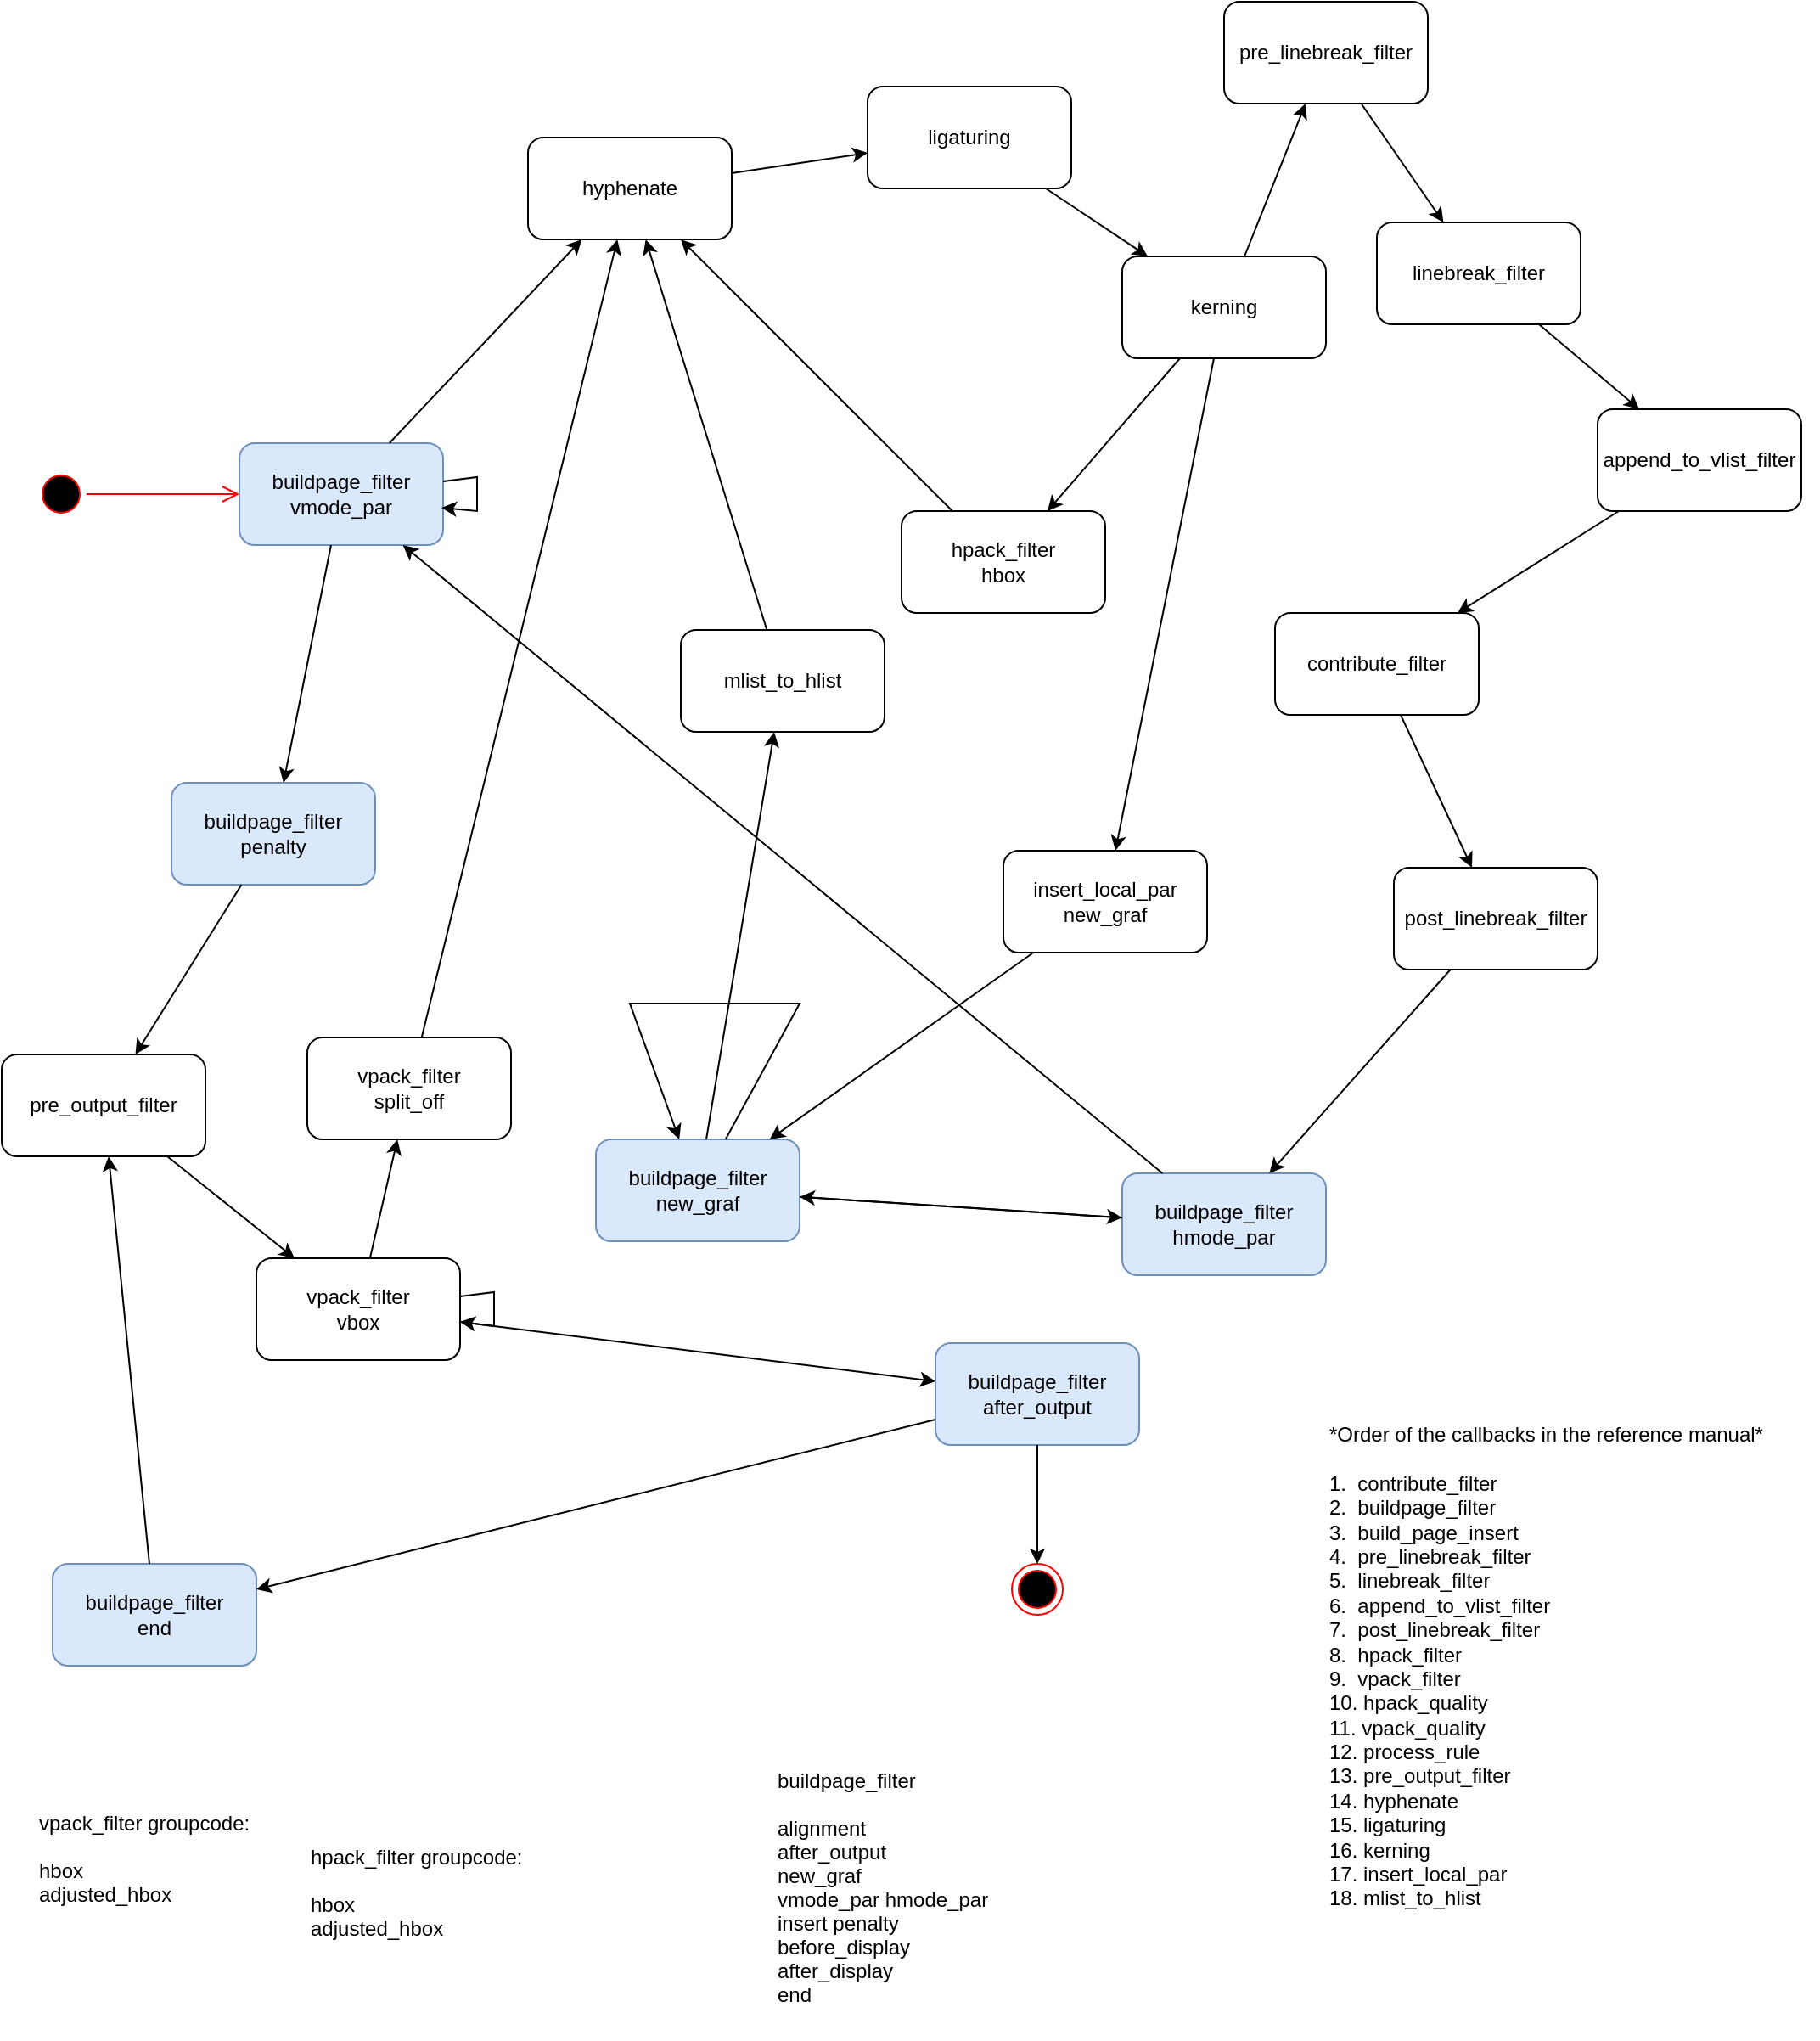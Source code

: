<mxfile version="20.7.4" type="github">
  <diagram id="zfaEt4gKCj_0UKEIoMqn" name="Page-1">
    <mxGraphModel dx="2282" dy="1315" grid="1" gridSize="10" guides="1" tooltips="1" connect="1" arrows="1" fold="1" page="1" pageScale="1" pageWidth="850" pageHeight="1100" math="0" shadow="0">
      <root>
        <mxCell id="0" />
        <mxCell id="1" parent="0" />
        <mxCell id="djWxkopLFHNJiZqGL8su-4" value="&lt;div&gt;buildpage_filter&lt;/div&gt;&lt;div&gt;vmode_par&lt;br&gt;&lt;/div&gt;" style="rounded=1;whiteSpace=wrap;html=1;fillColor=#dae8fc;strokeColor=#6c8ebf;" parent="1" vertex="1">
          <mxGeometry x="-120" y="530" width="120" height="60" as="geometry" />
        </mxCell>
        <mxCell id="otv5-7mAPzJiCk5ETvPB-1" value="hyphenate" style="rounded=1;whiteSpace=wrap;html=1;" parent="1" vertex="1">
          <mxGeometry x="50" y="350" width="120" height="60" as="geometry" />
        </mxCell>
        <mxCell id="otv5-7mAPzJiCk5ETvPB-4" value="ligaturing" style="rounded=1;whiteSpace=wrap;html=1;" parent="1" vertex="1">
          <mxGeometry x="250" y="320" width="120" height="60" as="geometry" />
        </mxCell>
        <mxCell id="otv5-7mAPzJiCk5ETvPB-5" value="&lt;div&gt;insert_local_par&lt;/div&gt;&lt;div&gt;new_graf&lt;br&gt;&lt;/div&gt;" style="rounded=1;whiteSpace=wrap;html=1;" parent="1" vertex="1">
          <mxGeometry x="330" y="770" width="120" height="60" as="geometry" />
        </mxCell>
        <mxCell id="otv5-7mAPzJiCk5ETvPB-6" value="kerning" style="rounded=1;whiteSpace=wrap;html=1;" parent="1" vertex="1">
          <mxGeometry x="400" y="420" width="120" height="60" as="geometry" />
        </mxCell>
        <mxCell id="otv5-7mAPzJiCk5ETvPB-7" value="&lt;div&gt;hpack_filter&lt;/div&gt;&lt;div&gt;hbox&lt;br&gt;&lt;/div&gt;" style="rounded=1;whiteSpace=wrap;html=1;" parent="1" vertex="1">
          <mxGeometry x="270" y="570" width="120" height="60" as="geometry" />
        </mxCell>
        <mxCell id="otv5-7mAPzJiCk5ETvPB-18" value="&lt;div&gt;buildpage_filter&lt;/div&gt;&lt;div&gt;hmode_par&lt;br&gt;&lt;/div&gt;" style="rounded=1;whiteSpace=wrap;html=1;fillColor=#dae8fc;strokeColor=#6c8ebf;" parent="1" vertex="1">
          <mxGeometry x="400" y="960" width="120" height="60" as="geometry" />
        </mxCell>
        <mxCell id="otv5-7mAPzJiCk5ETvPB-19" value="&lt;div&gt;buildpage_filter&lt;/div&gt;&lt;div&gt;new_graf&lt;br&gt;&lt;/div&gt;" style="rounded=1;whiteSpace=wrap;html=1;fillColor=#dae8fc;strokeColor=#6c8ebf;" parent="1" vertex="1">
          <mxGeometry x="90" y="940" width="120" height="60" as="geometry" />
        </mxCell>
        <mxCell id="otv5-7mAPzJiCk5ETvPB-24" value="" style="endArrow=classic;html=1;rounded=0;" parent="1" source="otv5-7mAPzJiCk5ETvPB-19" target="otv5-7mAPzJiCk5ETvPB-18" edge="1">
          <mxGeometry width="50" height="50" relative="1" as="geometry">
            <mxPoint x="430" y="700" as="sourcePoint" />
            <mxPoint x="480" y="650" as="targetPoint" />
          </mxGeometry>
        </mxCell>
        <mxCell id="otv5-7mAPzJiCk5ETvPB-25" value="" style="endArrow=classic;html=1;rounded=0;sketch=0;strokeColor=default;" parent="1" source="otv5-7mAPzJiCk5ETvPB-1" target="otv5-7mAPzJiCk5ETvPB-4" edge="1">
          <mxGeometry width="50" height="50" relative="1" as="geometry">
            <mxPoint x="180" y="470" as="sourcePoint" />
            <mxPoint x="310" y="410" as="targetPoint" />
          </mxGeometry>
        </mxCell>
        <mxCell id="otv5-7mAPzJiCk5ETvPB-26" value="" style="endArrow=classic;html=1;rounded=0;sketch=0;strokeColor=default;" parent="1" source="djWxkopLFHNJiZqGL8su-4" target="otv5-7mAPzJiCk5ETvPB-1" edge="1">
          <mxGeometry width="50" height="50" relative="1" as="geometry">
            <mxPoint x="430" y="700" as="sourcePoint" />
            <mxPoint x="480" y="650" as="targetPoint" />
          </mxGeometry>
        </mxCell>
        <mxCell id="otv5-7mAPzJiCk5ETvPB-27" value="" style="endArrow=classic;html=1;rounded=0;sketch=0;strokeColor=default;" parent="1" source="otv5-7mAPzJiCk5ETvPB-4" target="otv5-7mAPzJiCk5ETvPB-6" edge="1">
          <mxGeometry width="50" height="50" relative="1" as="geometry">
            <mxPoint x="410" y="270" as="sourcePoint" />
            <mxPoint x="460" y="220" as="targetPoint" />
          </mxGeometry>
        </mxCell>
        <mxCell id="otv5-7mAPzJiCk5ETvPB-28" value="" style="endArrow=classic;html=1;rounded=0;sketch=0;strokeColor=default;" parent="1" source="otv5-7mAPzJiCk5ETvPB-6" target="otv5-7mAPzJiCk5ETvPB-7" edge="1">
          <mxGeometry width="50" height="50" relative="1" as="geometry">
            <mxPoint x="450" y="720" as="sourcePoint" />
            <mxPoint x="500" y="670" as="targetPoint" />
          </mxGeometry>
        </mxCell>
        <mxCell id="otv5-7mAPzJiCk5ETvPB-29" value="" style="endArrow=classic;html=1;rounded=0;sketch=0;strokeColor=default;" parent="1" source="otv5-7mAPzJiCk5ETvPB-7" target="otv5-7mAPzJiCk5ETvPB-1" edge="1">
          <mxGeometry width="50" height="50" relative="1" as="geometry">
            <mxPoint x="460" y="730" as="sourcePoint" />
            <mxPoint x="510" y="680" as="targetPoint" />
          </mxGeometry>
        </mxCell>
        <mxCell id="otv5-7mAPzJiCk5ETvPB-30" value="" style="endArrow=classic;html=1;rounded=0;sketch=0;strokeColor=default;" parent="1" source="otv5-7mAPzJiCk5ETvPB-5" target="otv5-7mAPzJiCk5ETvPB-19" edge="1">
          <mxGeometry width="50" height="50" relative="1" as="geometry">
            <mxPoint x="430" y="700" as="sourcePoint" />
            <mxPoint x="480" y="650" as="targetPoint" />
          </mxGeometry>
        </mxCell>
        <mxCell id="otv5-7mAPzJiCk5ETvPB-31" value="" style="endArrow=classic;html=1;rounded=0;sketch=0;strokeColor=default;" parent="1" source="otv5-7mAPzJiCk5ETvPB-6" target="otv5-7mAPzJiCk5ETvPB-5" edge="1">
          <mxGeometry width="50" height="50" relative="1" as="geometry">
            <mxPoint x="430" y="700" as="sourcePoint" />
            <mxPoint x="480" y="650" as="targetPoint" />
          </mxGeometry>
        </mxCell>
        <mxCell id="otv5-7mAPzJiCk5ETvPB-33" value="" style="endArrow=classic;html=1;rounded=0;sketch=0;strokeColor=default;" parent="1" source="otv5-7mAPzJiCk5ETvPB-19" target="otv5-7mAPzJiCk5ETvPB-19" edge="1">
          <mxGeometry width="50" height="50" relative="1" as="geometry">
            <mxPoint x="140" y="750" as="sourcePoint" />
            <mxPoint x="190" y="700" as="targetPoint" />
            <Array as="points">
              <mxPoint x="210" y="860" />
              <mxPoint x="110" y="860" />
            </Array>
          </mxGeometry>
        </mxCell>
        <mxCell id="otv5-7mAPzJiCk5ETvPB-34" value="" style="endArrow=classic;html=1;rounded=0;sketch=0;strokeColor=default;" parent="1" edge="1" target="69okxtc1C7XsFGIcPhdR-3" source="otv5-7mAPzJiCk5ETvPB-6">
          <mxGeometry width="50" height="50" relative="1" as="geometry">
            <mxPoint x="450" y="720" as="sourcePoint" />
            <mxPoint x="500" y="670" as="targetPoint" />
          </mxGeometry>
        </mxCell>
        <mxCell id="otv5-7mAPzJiCk5ETvPB-35" value="" style="endArrow=classic;html=1;rounded=0;sketch=0;strokeColor=default;" parent="1" source="otv5-7mAPzJiCk5ETvPB-40" target="otv5-7mAPzJiCk5ETvPB-1" edge="1">
          <mxGeometry width="50" height="50" relative="1" as="geometry">
            <mxPoint x="460" y="730" as="sourcePoint" />
            <mxPoint x="80" y="320" as="targetPoint" />
          </mxGeometry>
        </mxCell>
        <mxCell id="otv5-7mAPzJiCk5ETvPB-36" value="" style="endArrow=classic;html=1;rounded=0;sketch=0;strokeColor=default;" parent="1" source="otv5-7mAPzJiCk5ETvPB-19" target="otv5-7mAPzJiCk5ETvPB-40" edge="1">
          <mxGeometry width="50" height="50" relative="1" as="geometry">
            <mxPoint x="80" y="730" as="sourcePoint" />
            <mxPoint x="130" y="680" as="targetPoint" />
          </mxGeometry>
        </mxCell>
        <mxCell id="otv5-7mAPzJiCk5ETvPB-37" value="" style="endArrow=classic;html=1;rounded=0;sketch=0;strokeColor=default;" parent="1" source="otv5-7mAPzJiCk5ETvPB-18" target="otv5-7mAPzJiCk5ETvPB-19" edge="1">
          <mxGeometry width="50" height="50" relative="1" as="geometry">
            <mxPoint x="550" y="820" as="sourcePoint" />
            <mxPoint x="600" y="770" as="targetPoint" />
          </mxGeometry>
        </mxCell>
        <mxCell id="otv5-7mAPzJiCk5ETvPB-39" value="linebreak_filter" style="rounded=1;whiteSpace=wrap;html=1;" parent="1" vertex="1">
          <mxGeometry x="550" y="400" width="120" height="60" as="geometry" />
        </mxCell>
        <mxCell id="otv5-7mAPzJiCk5ETvPB-40" value="mlist_to_hlist" style="rounded=1;whiteSpace=wrap;html=1;" parent="1" vertex="1">
          <mxGeometry x="140" y="640" width="120" height="60" as="geometry" />
        </mxCell>
        <mxCell id="69okxtc1C7XsFGIcPhdR-1" value="append_to_vlist_filter" style="rounded=1;whiteSpace=wrap;html=1;" vertex="1" parent="1">
          <mxGeometry x="680" y="510" width="120" height="60" as="geometry" />
        </mxCell>
        <mxCell id="69okxtc1C7XsFGIcPhdR-2" value="&lt;div&gt;buildpage_filter&lt;/div&gt;&lt;div&gt;penalty&lt;br&gt;&lt;/div&gt;" style="rounded=1;whiteSpace=wrap;html=1;fillColor=#dae8fc;strokeColor=#6c8ebf;" vertex="1" parent="1">
          <mxGeometry x="-160" y="730" width="120" height="60" as="geometry" />
        </mxCell>
        <mxCell id="69okxtc1C7XsFGIcPhdR-3" value="pre_linebreak_filter" style="rounded=1;whiteSpace=wrap;html=1;" vertex="1" parent="1">
          <mxGeometry x="460" y="270" width="120" height="60" as="geometry" />
        </mxCell>
        <mxCell id="69okxtc1C7XsFGIcPhdR-4" value="" style="endArrow=classic;html=1;rounded=0;sketch=0;strokeColor=default;" edge="1" parent="1" source="69okxtc1C7XsFGIcPhdR-3" target="otv5-7mAPzJiCk5ETvPB-39">
          <mxGeometry width="50" height="50" relative="1" as="geometry">
            <mxPoint x="460" y="730" as="sourcePoint" />
            <mxPoint x="510" y="680" as="targetPoint" />
          </mxGeometry>
        </mxCell>
        <mxCell id="69okxtc1C7XsFGIcPhdR-5" value="" style="endArrow=classic;html=1;rounded=0;sketch=0;strokeColor=default;" edge="1" parent="1" source="otv5-7mAPzJiCk5ETvPB-39" target="69okxtc1C7XsFGIcPhdR-1">
          <mxGeometry width="50" height="50" relative="1" as="geometry">
            <mxPoint x="470" y="740" as="sourcePoint" />
            <mxPoint x="520" y="690" as="targetPoint" />
          </mxGeometry>
        </mxCell>
        <mxCell id="69okxtc1C7XsFGIcPhdR-6" value="" style="endArrow=classic;html=1;rounded=0;sketch=0;strokeColor=default;" edge="1" parent="1" source="69okxtc1C7XsFGIcPhdR-8" target="69okxtc1C7XsFGIcPhdR-9">
          <mxGeometry width="50" height="50" relative="1" as="geometry">
            <mxPoint x="480" y="750" as="sourcePoint" />
            <mxPoint x="530" y="700" as="targetPoint" />
          </mxGeometry>
        </mxCell>
        <mxCell id="69okxtc1C7XsFGIcPhdR-8" value="contribute_filter" style="rounded=1;whiteSpace=wrap;html=1;" vertex="1" parent="1">
          <mxGeometry x="490" y="630" width="120" height="60" as="geometry" />
        </mxCell>
        <mxCell id="69okxtc1C7XsFGIcPhdR-9" value="post_linebreak_filter" style="rounded=1;whiteSpace=wrap;html=1;" vertex="1" parent="1">
          <mxGeometry x="560" y="780" width="120" height="60" as="geometry" />
        </mxCell>
        <mxCell id="69okxtc1C7XsFGIcPhdR-10" value="pre_output_filter" style="rounded=1;whiteSpace=wrap;html=1;" vertex="1" parent="1">
          <mxGeometry x="-260" y="890" width="120" height="60" as="geometry" />
        </mxCell>
        <mxCell id="69okxtc1C7XsFGIcPhdR-11" value="" style="endArrow=classic;html=1;rounded=0;sketch=0;strokeColor=default;" edge="1" parent="1" source="69okxtc1C7XsFGIcPhdR-1" target="69okxtc1C7XsFGIcPhdR-8">
          <mxGeometry width="50" height="50" relative="1" as="geometry">
            <mxPoint x="490" y="760" as="sourcePoint" />
            <mxPoint x="540" y="710" as="targetPoint" />
          </mxGeometry>
        </mxCell>
        <mxCell id="69okxtc1C7XsFGIcPhdR-12" value="" style="endArrow=classic;html=1;rounded=0;sketch=0;strokeColor=default;" edge="1" parent="1" source="69okxtc1C7XsFGIcPhdR-10" target="69okxtc1C7XsFGIcPhdR-18">
          <mxGeometry width="50" height="50" relative="1" as="geometry">
            <mxPoint x="-80" y="940" as="sourcePoint" />
            <mxPoint x="-30" y="890" as="targetPoint" />
          </mxGeometry>
        </mxCell>
        <mxCell id="69okxtc1C7XsFGIcPhdR-13" value="" style="endArrow=classic;html=1;rounded=0;sketch=0;strokeColor=default;" edge="1" parent="1" source="djWxkopLFHNJiZqGL8su-4" target="69okxtc1C7XsFGIcPhdR-2">
          <mxGeometry width="50" height="50" relative="1" as="geometry">
            <mxPoint x="-200" y="920" as="sourcePoint" />
            <mxPoint x="-150" y="870" as="targetPoint" />
          </mxGeometry>
        </mxCell>
        <mxCell id="69okxtc1C7XsFGIcPhdR-14" value="" style="endArrow=classic;html=1;rounded=0;sketch=0;strokeColor=default;" edge="1" parent="1" source="69okxtc1C7XsFGIcPhdR-9" target="otv5-7mAPzJiCk5ETvPB-18">
          <mxGeometry width="50" height="50" relative="1" as="geometry">
            <mxPoint x="360" y="710" as="sourcePoint" />
            <mxPoint x="410" y="660" as="targetPoint" />
          </mxGeometry>
        </mxCell>
        <mxCell id="69okxtc1C7XsFGIcPhdR-15" value="" style="endArrow=classic;html=1;rounded=0;sketch=0;strokeColor=default;" edge="1" parent="1" source="otv5-7mAPzJiCk5ETvPB-18" target="djWxkopLFHNJiZqGL8su-4">
          <mxGeometry width="50" height="50" relative="1" as="geometry">
            <mxPoint x="-190" y="930" as="sourcePoint" />
            <mxPoint x="-140" y="880" as="targetPoint" />
          </mxGeometry>
        </mxCell>
        <mxCell id="69okxtc1C7XsFGIcPhdR-16" value="" style="endArrow=classic;html=1;rounded=0;sketch=0;strokeColor=default;" edge="1" parent="1" source="69okxtc1C7XsFGIcPhdR-2" target="69okxtc1C7XsFGIcPhdR-10">
          <mxGeometry width="50" height="50" relative="1" as="geometry">
            <mxPoint x="360" y="710" as="sourcePoint" />
            <mxPoint x="410" y="660" as="targetPoint" />
          </mxGeometry>
        </mxCell>
        <mxCell id="69okxtc1C7XsFGIcPhdR-17" value="&lt;div&gt;buildpage_filter&lt;/div&gt;&lt;div&gt;end&lt;br&gt;&lt;/div&gt;" style="rounded=1;whiteSpace=wrap;html=1;fillColor=#dae8fc;strokeColor=#6c8ebf;" vertex="1" parent="1">
          <mxGeometry x="-230" y="1190" width="120" height="60" as="geometry" />
        </mxCell>
        <mxCell id="69okxtc1C7XsFGIcPhdR-18" value="&lt;div&gt;vpack_filter&lt;/div&gt;&lt;div&gt;vbox&lt;br&gt;&lt;/div&gt;" style="rounded=1;whiteSpace=wrap;html=1;" vertex="1" parent="1">
          <mxGeometry x="-110" y="1010" width="120" height="60" as="geometry" />
        </mxCell>
        <mxCell id="69okxtc1C7XsFGIcPhdR-19" value="" style="endArrow=classic;html=1;rounded=0;sketch=0;strokeColor=default;" edge="1" parent="1" source="69okxtc1C7XsFGIcPhdR-21" target="otv5-7mAPzJiCk5ETvPB-1">
          <mxGeometry width="50" height="50" relative="1" as="geometry">
            <mxPoint x="-90" y="930" as="sourcePoint" />
            <mxPoint x="-40" y="880" as="targetPoint" />
          </mxGeometry>
        </mxCell>
        <mxCell id="69okxtc1C7XsFGIcPhdR-20" value="" style="endArrow=classic;html=1;rounded=0;sketch=0;strokeColor=default;" edge="1" parent="1" source="69okxtc1C7XsFGIcPhdR-18" target="69okxtc1C7XsFGIcPhdR-18">
          <mxGeometry width="50" height="50" relative="1" as="geometry">
            <mxPoint x="350" y="790" as="sourcePoint" />
            <mxPoint x="400" y="740" as="targetPoint" />
          </mxGeometry>
        </mxCell>
        <mxCell id="69okxtc1C7XsFGIcPhdR-21" value="&lt;div&gt;vpack_filter&lt;/div&gt;&lt;div&gt;split_off&lt;br&gt;&lt;/div&gt;" style="rounded=1;whiteSpace=wrap;html=1;" vertex="1" parent="1">
          <mxGeometry x="-80" y="880" width="120" height="60" as="geometry" />
        </mxCell>
        <mxCell id="69okxtc1C7XsFGIcPhdR-22" value="&lt;div&gt;buildpage_filter&lt;/div&gt;&lt;div&gt;after_output&lt;br&gt;&lt;/div&gt;" style="rounded=1;whiteSpace=wrap;html=1;fillColor=#dae8fc;strokeColor=#6c8ebf;" vertex="1" parent="1">
          <mxGeometry x="290" y="1060" width="120" height="60" as="geometry" />
        </mxCell>
        <mxCell id="69okxtc1C7XsFGIcPhdR-24" value="" style="endArrow=classic;html=1;rounded=0;sketch=0;strokeColor=default;" edge="1" parent="1" source="69okxtc1C7XsFGIcPhdR-18" target="69okxtc1C7XsFGIcPhdR-22">
          <mxGeometry width="50" height="50" relative="1" as="geometry">
            <mxPoint x="350" y="790" as="sourcePoint" />
            <mxPoint x="10" y="1150" as="targetPoint" />
          </mxGeometry>
        </mxCell>
        <mxCell id="69okxtc1C7XsFGIcPhdR-27" value="" style="ellipse;html=1;shape=startState;fillColor=#000000;strokeColor=#ff0000;" vertex="1" parent="1">
          <mxGeometry x="-240" y="545" width="30" height="30" as="geometry" />
        </mxCell>
        <mxCell id="69okxtc1C7XsFGIcPhdR-28" value="" style="edgeStyle=orthogonalEdgeStyle;html=1;verticalAlign=bottom;endArrow=open;endSize=8;strokeColor=#ff0000;rounded=0;sketch=0;exitX=1;exitY=0.5;exitDx=0;exitDy=0;" edge="1" source="69okxtc1C7XsFGIcPhdR-27" parent="1" target="djWxkopLFHNJiZqGL8su-4">
          <mxGeometry relative="1" as="geometry">
            <mxPoint x="-160" y="660" as="targetPoint" />
          </mxGeometry>
        </mxCell>
        <mxCell id="69okxtc1C7XsFGIcPhdR-30" value="" style="ellipse;html=1;shape=endState;fillColor=#000000;strokeColor=#ff0000;" vertex="1" parent="1">
          <mxGeometry x="335" y="1190" width="30" height="30" as="geometry" />
        </mxCell>
        <mxCell id="69okxtc1C7XsFGIcPhdR-31" value="" style="endArrow=classic;html=1;rounded=0;sketch=0;strokeColor=default;" edge="1" parent="1" source="69okxtc1C7XsFGIcPhdR-22" target="69okxtc1C7XsFGIcPhdR-30">
          <mxGeometry width="50" height="50" relative="1" as="geometry">
            <mxPoint x="350" y="790" as="sourcePoint" />
            <mxPoint x="110" y="1210" as="targetPoint" />
          </mxGeometry>
        </mxCell>
        <mxCell id="69okxtc1C7XsFGIcPhdR-34" value="" style="endArrow=classic;html=1;rounded=0;sketch=0;strokeColor=default;" edge="1" parent="1" source="69okxtc1C7XsFGIcPhdR-17" target="69okxtc1C7XsFGIcPhdR-10">
          <mxGeometry width="50" height="50" relative="1" as="geometry">
            <mxPoint x="350" y="780" as="sourcePoint" />
            <mxPoint x="400" y="730" as="targetPoint" />
          </mxGeometry>
        </mxCell>
        <mxCell id="69okxtc1C7XsFGIcPhdR-36" value="" style="endArrow=classic;html=1;rounded=0;sketch=0;strokeColor=default;" edge="1" parent="1" source="69okxtc1C7XsFGIcPhdR-22" target="69okxtc1C7XsFGIcPhdR-17">
          <mxGeometry width="50" height="50" relative="1" as="geometry">
            <mxPoint x="350" y="780" as="sourcePoint" />
            <mxPoint x="400" y="730" as="targetPoint" />
          </mxGeometry>
        </mxCell>
        <mxCell id="69okxtc1C7XsFGIcPhdR-37" value="*Order of the callbacks in the reference manual*&#xa;&#xa;1.  contribute_filter&#xa;2.  buildpage_filter&#xa;3.  build_page_insert&#xa;4.  pre_linebreak_filter&#xa;5.  linebreak_filter&#xa;6.  append_to_vlist_filter&#xa;7.  post_linebreak_filter&#xa;8.  hpack_filter&#xa;9.  vpack_filter&#xa;10. hpack_quality&#xa;11. vpack_quality&#xa;12. process_rule&#xa;13. pre_output_filter&#xa;14. hyphenate&#xa;15. ligaturing&#xa;16. kerning&#xa;17. insert_local_par&#xa;18. mlist_to_hlist" style="text;whiteSpace=wrap;html=1;" vertex="1" parent="1">
          <mxGeometry x="520" y="1100" width="290" height="310" as="geometry" />
        </mxCell>
        <mxCell id="69okxtc1C7XsFGIcPhdR-40" value="buildpage_filter&#xa;&#xa;alignment&#xa;after_output &#xa;new_graf &#xa;vmode_par hmode_par &#xa;insert penalty &#xa;before_display &#xa;after_display &#xa;end" style="align=left;fontColor=default;fontStyle=0;strokeColor=none;fillColor=none;" vertex="1" parent="1">
          <mxGeometry x="195" y="1300" width="140" height="160" as="geometry" />
        </mxCell>
        <mxCell id="69okxtc1C7XsFGIcPhdR-41" value="" style="endArrow=classic;html=1;rounded=0;sketch=0;strokeColor=default;fontColor=default;entryX=0.992;entryY=0.633;entryDx=0;entryDy=0;entryPerimeter=0;" edge="1" parent="1" source="djWxkopLFHNJiZqGL8su-4" target="djWxkopLFHNJiZqGL8su-4">
          <mxGeometry width="50" height="50" relative="1" as="geometry">
            <mxPoint x="290" y="890" as="sourcePoint" />
            <mxPoint x="340" y="840" as="targetPoint" />
          </mxGeometry>
        </mxCell>
        <mxCell id="69okxtc1C7XsFGIcPhdR-43" value="" style="endArrow=classic;html=1;rounded=0;sketch=0;strokeColor=default;fontColor=default;" edge="1" parent="1" source="69okxtc1C7XsFGIcPhdR-18" target="69okxtc1C7XsFGIcPhdR-21">
          <mxGeometry width="50" height="50" relative="1" as="geometry">
            <mxPoint x="290" y="1070" as="sourcePoint" />
            <mxPoint x="340" y="1020" as="targetPoint" />
          </mxGeometry>
        </mxCell>
        <mxCell id="69okxtc1C7XsFGIcPhdR-44" value="hpack_filter groupcode:&#xa;&#xa;hbox&#xa;adjusted_hbox&#xa;" style="align=left;fontColor=default;fontStyle=0;strokeColor=none;fillColor=none;" vertex="1" parent="1">
          <mxGeometry x="-80" y="1310" width="140" height="160" as="geometry" />
        </mxCell>
        <mxCell id="69okxtc1C7XsFGIcPhdR-45" value="vpack_filter groupcode:&#xa;&#xa;hbox&#xa;adjusted_hbox&#xa;" style="align=left;fontColor=default;fontStyle=0;strokeColor=none;fillColor=none;" vertex="1" parent="1">
          <mxGeometry x="-240" y="1290" width="140" height="160" as="geometry" />
        </mxCell>
      </root>
    </mxGraphModel>
  </diagram>
</mxfile>
